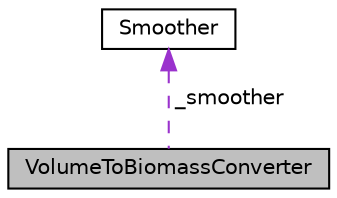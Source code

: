 digraph "VolumeToBiomassConverter"
{
 // LATEX_PDF_SIZE
  edge [fontname="Helvetica",fontsize="10",labelfontname="Helvetica",labelfontsize="10"];
  node [fontname="Helvetica",fontsize="10",shape=record];
  Node1 [label="VolumeToBiomassConverter",height=0.2,width=0.4,color="black", fillcolor="grey75", style="filled", fontcolor="black",tooltip=" "];
  Node2 -> Node1 [dir="back",color="darkorchid3",fontsize="10",style="dashed",label=" _smoother" ,fontname="Helvetica"];
  Node2 [label="Smoother",height=0.2,width=0.4,color="black", fillcolor="white", style="filled",URL="$classmoja_1_1modules_1_1cbm_1_1Smoother.html",tooltip=" "];
}
